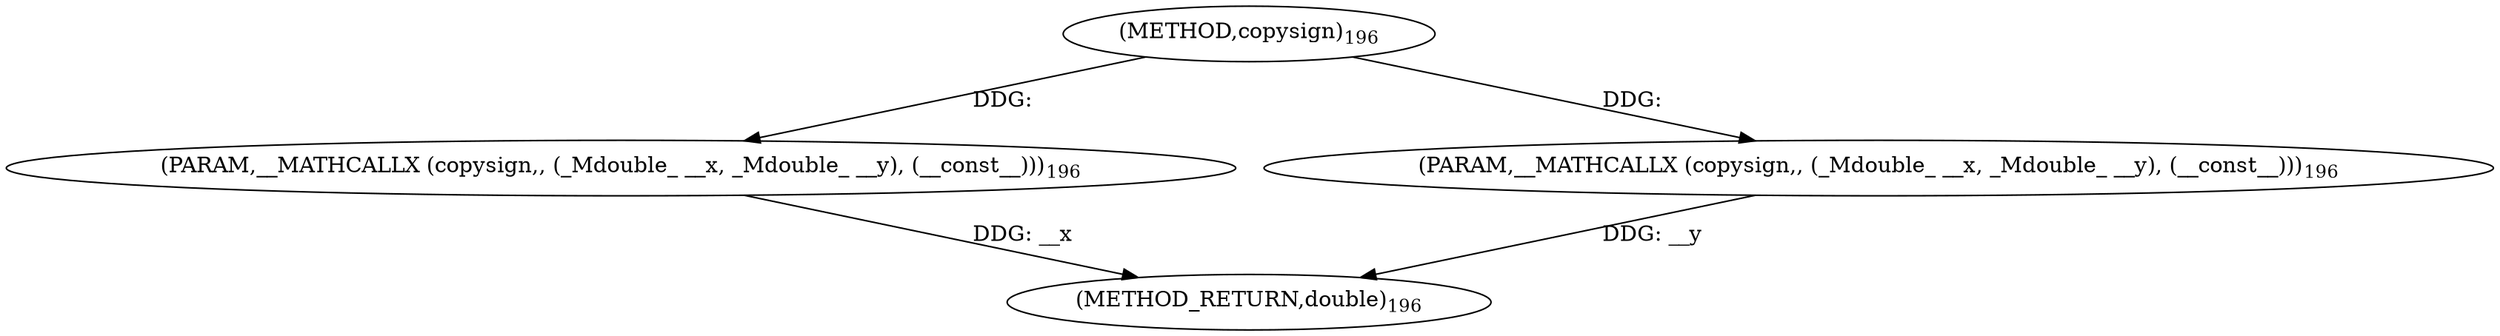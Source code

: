 digraph "copysign" {  
"6335" [label = <(METHOD,copysign)<SUB>196</SUB>> ]
"6338" [label = <(METHOD_RETURN,double)<SUB>196</SUB>> ]
"6336" [label = <(PARAM,__MATHCALLX (copysign,, (_Mdouble_ __x, _Mdouble_ __y), (__const__)))<SUB>196</SUB>> ]
"6337" [label = <(PARAM,__MATHCALLX (copysign,, (_Mdouble_ __x, _Mdouble_ __y), (__const__)))<SUB>196</SUB>> ]
  "6336" -> "6338"  [ label = "DDG: __x"] 
  "6337" -> "6338"  [ label = "DDG: __y"] 
  "6335" -> "6336"  [ label = "DDG: "] 
  "6335" -> "6337"  [ label = "DDG: "] 
}
